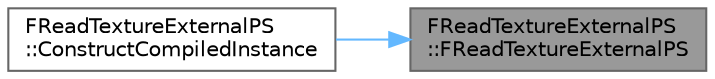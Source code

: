 digraph "FReadTextureExternalPS::FReadTextureExternalPS"
{
 // INTERACTIVE_SVG=YES
 // LATEX_PDF_SIZE
  bgcolor="transparent";
  edge [fontname=Helvetica,fontsize=10,labelfontname=Helvetica,labelfontsize=10];
  node [fontname=Helvetica,fontsize=10,shape=box,height=0.2,width=0.4];
  rankdir="RL";
  Node1 [id="Node000001",label="FReadTextureExternalPS\l::FReadTextureExternalPS",height=0.2,width=0.4,color="gray40", fillcolor="grey60", style="filled", fontcolor="black",tooltip=" "];
  Node1 -> Node2 [id="edge1_Node000001_Node000002",dir="back",color="steelblue1",style="solid",tooltip=" "];
  Node2 [id="Node000002",label="FReadTextureExternalPS\l::ConstructCompiledInstance",height=0.2,width=0.4,color="grey40", fillcolor="white", style="filled",URL="$d7/d43/classFReadTextureExternalPS.html#ac0be97b4b862de2e2c0e031a9c2a1fb0",tooltip=" "];
}
